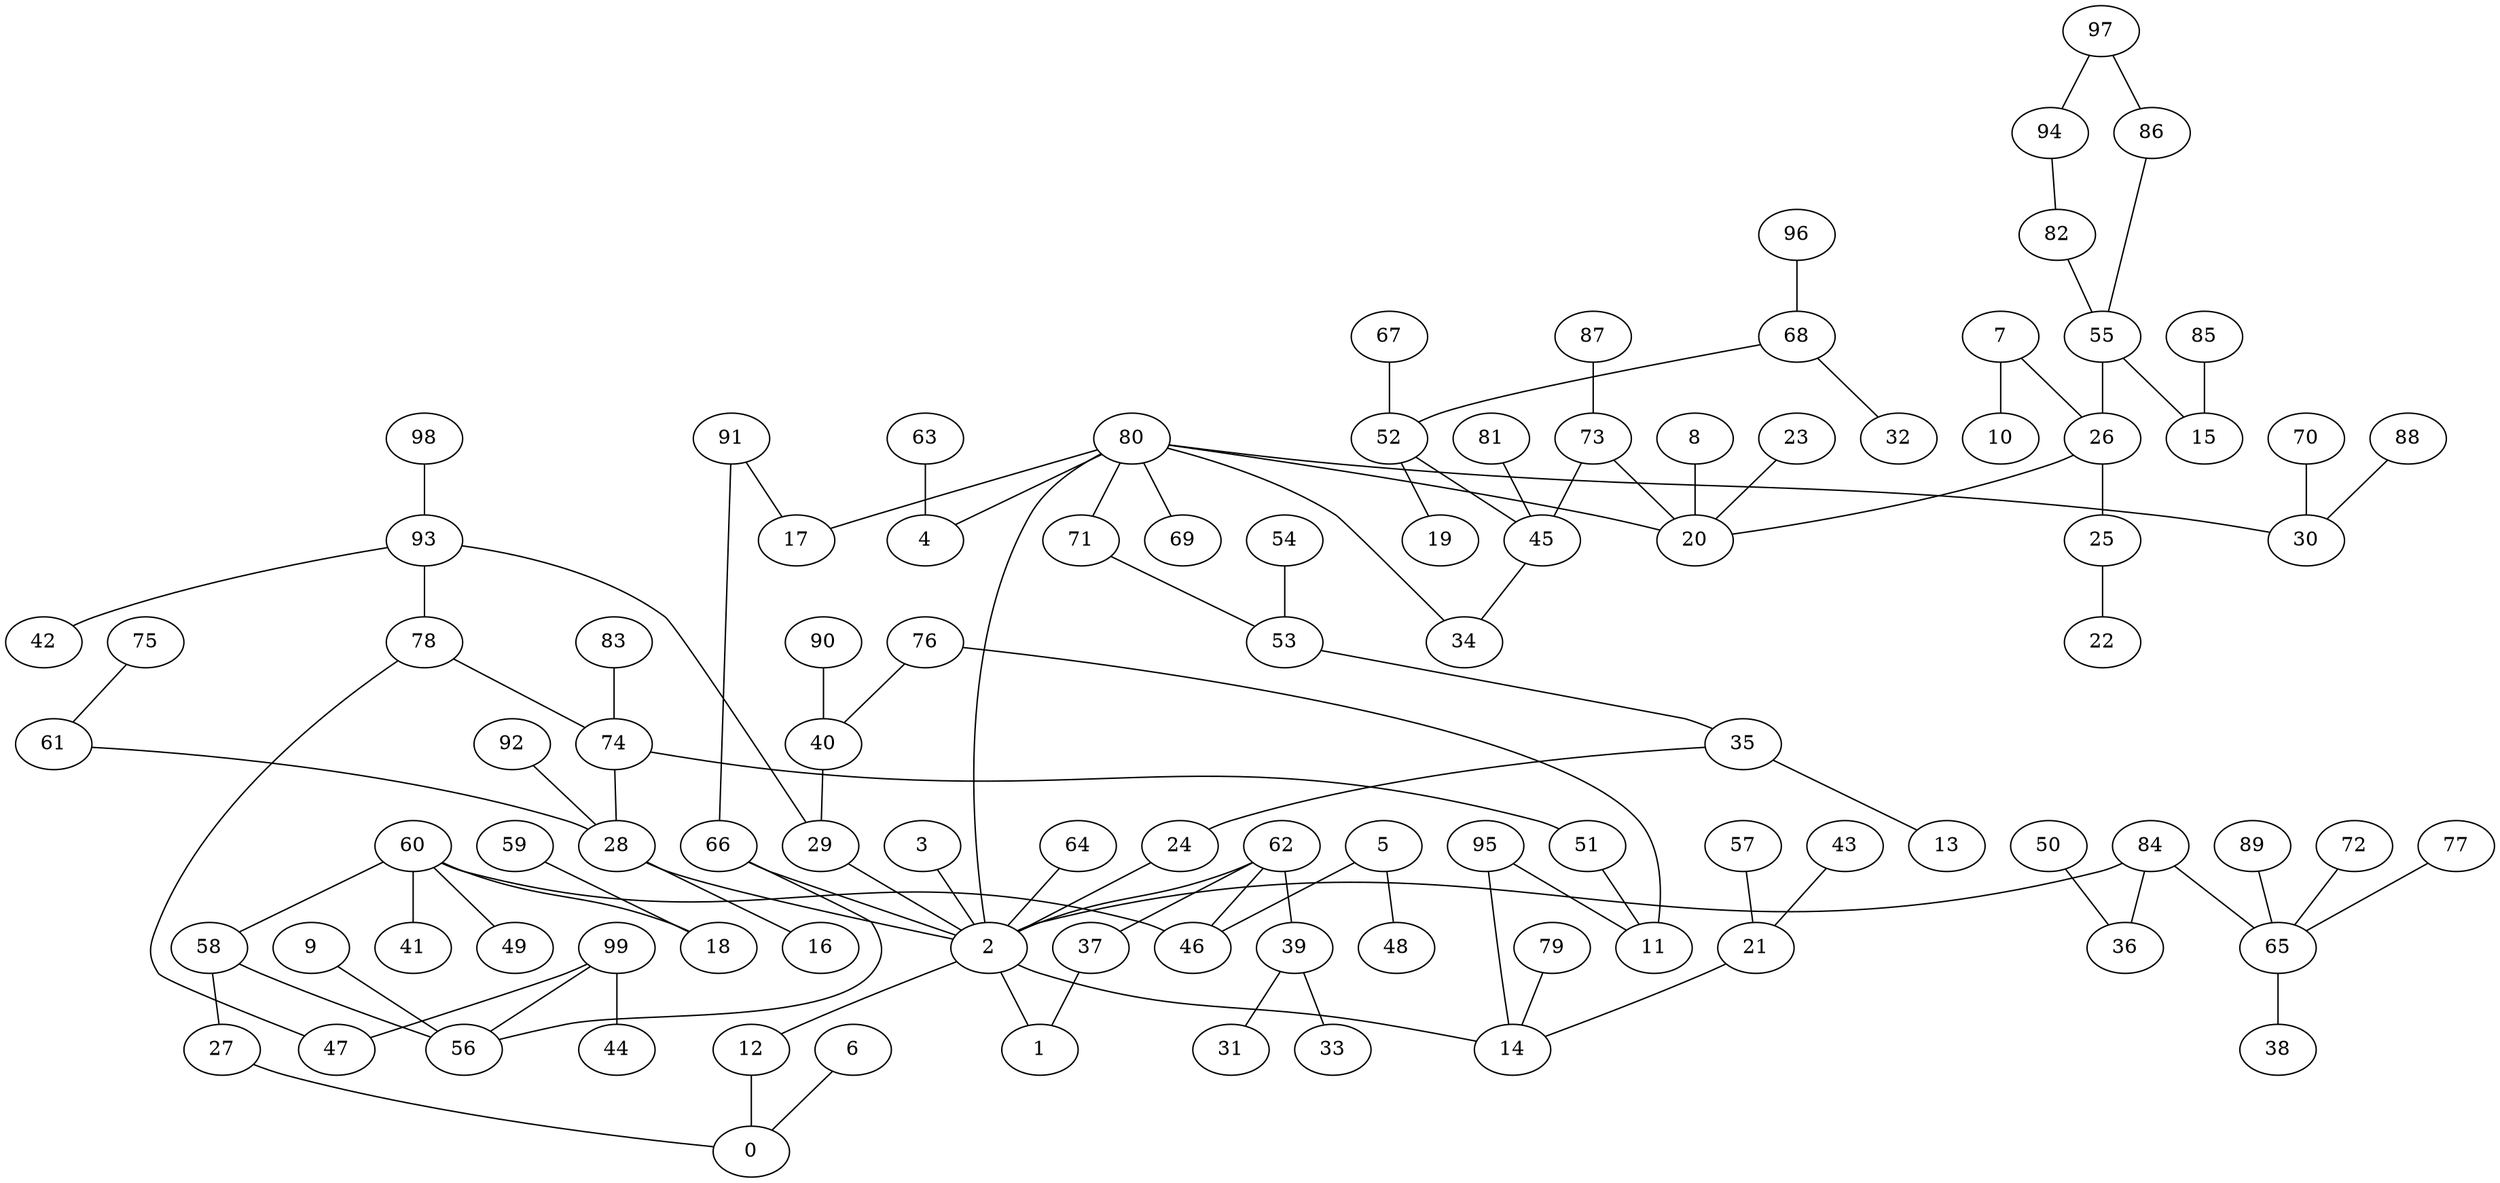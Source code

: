digraph GG_graph {

subgraph G_graph {
edge [color = black]
"9" -> "56" [dir = none]
"63" -> "4" [dir = none]
"64" -> "2" [dir = none]
"97" -> "86" [dir = none]
"6" -> "0" [dir = none]
"23" -> "20" [dir = none]
"98" -> "93" [dir = none]
"54" -> "53" [dir = none]
"91" -> "17" [dir = none]
"91" -> "66" [dir = none]
"88" -> "30" [dir = none]
"72" -> "65" [dir = none]
"93" -> "42" [dir = none]
"93" -> "78" [dir = none]
"68" -> "32" [dir = none]
"68" -> "52" [dir = none]
"83" -> "74" [dir = none]
"77" -> "65" [dir = none]
"87" -> "73" [dir = none]
"92" -> "28" [dir = none]
"71" -> "53" [dir = none]
"90" -> "40" [dir = none]
"24" -> "2" [dir = none]
"50" -> "36" [dir = none]
"59" -> "18" [dir = none]
"67" -> "52" [dir = none]
"82" -> "55" [dir = none]
"89" -> "65" [dir = none]
"60" -> "41" [dir = none]
"60" -> "49" [dir = none]
"60" -> "18" [dir = none]
"60" -> "46" [dir = none]
"57" -> "21" [dir = none]
"78" -> "47" [dir = none]
"78" -> "74" [dir = none]
"76" -> "40" [dir = none]
"2" -> "1" [dir = none]
"2" -> "12" [dir = none]
"2" -> "14" [dir = none]
"25" -> "22" [dir = none]
"73" -> "45" [dir = none]
"73" -> "20" [dir = none]
"40" -> "29" [dir = none]
"86" -> "55" [dir = none]
"58" -> "56" [dir = none]
"84" -> "65" [dir = none]
"84" -> "36" [dir = none]
"84" -> "2" [dir = none]
"39" -> "33" [dir = none]
"39" -> "31" [dir = none]
"80" -> "4" [dir = none]
"80" -> "30" [dir = none]
"80" -> "71" [dir = none]
"80" -> "34" [dir = none]
"80" -> "20" [dir = none]
"80" -> "69" [dir = none]
"80" -> "2" [dir = none]
"65" -> "38" [dir = none]
"7" -> "10" [dir = none]
"7" -> "26" [dir = none]
"27" -> "0" [dir = none]
"3" -> "2" [dir = none]
"62" -> "39" [dir = none]
"62" -> "46" [dir = none]
"62" -> "2" [dir = none]
"55" -> "15" [dir = none]
"55" -> "26" [dir = none]
"37" -> "1" [dir = none]
"28" -> "16" [dir = none]
"28" -> "2" [dir = none]
"12" -> "0" [dir = none]
"29" -> "2" [dir = none]
"99" -> "44" [dir = none]
"99" -> "56" [dir = none]
"99" -> "47" [dir = none]
"79" -> "14" [dir = none]
"52" -> "19" [dir = none]
"52" -> "45" [dir = none]
"95" -> "14" [dir = none]
"81" -> "45" [dir = none]
"85" -> "15" [dir = none]
"96" -> "68" [dir = none]
"43" -> "21" [dir = none]
"61" -> "28" [dir = none]
"66" -> "2" [dir = none]
"70" -> "30" [dir = none]
"5" -> "48" [dir = none]
"5" -> "46" [dir = none]
"26" -> "25" [dir = none]
"26" -> "20" [dir = none]
"21" -> "14" [dir = none]
"94" -> "82" [dir = none]
"51" -> "11" [dir = none]
"74" -> "51" [dir = none]
"74" -> "28" [dir = none]
"35" -> "13" [dir = none]
"35" -> "24" [dir = none]
"8" -> "20" [dir = none]
"75" -> "61" [dir = none]
"66" -> "56" [dir = none]
"58" -> "27" [dir = none]
"53" -> "35" [dir = none]
"60" -> "58" [dir = none]
"80" -> "17" [dir = none]
"62" -> "37" [dir = none]
"93" -> "29" [dir = none]
"97" -> "94" [dir = none]
"76" -> "11" [dir = none]
"95" -> "11" [dir = none]
"45" -> "34" [dir = none]
}

}
